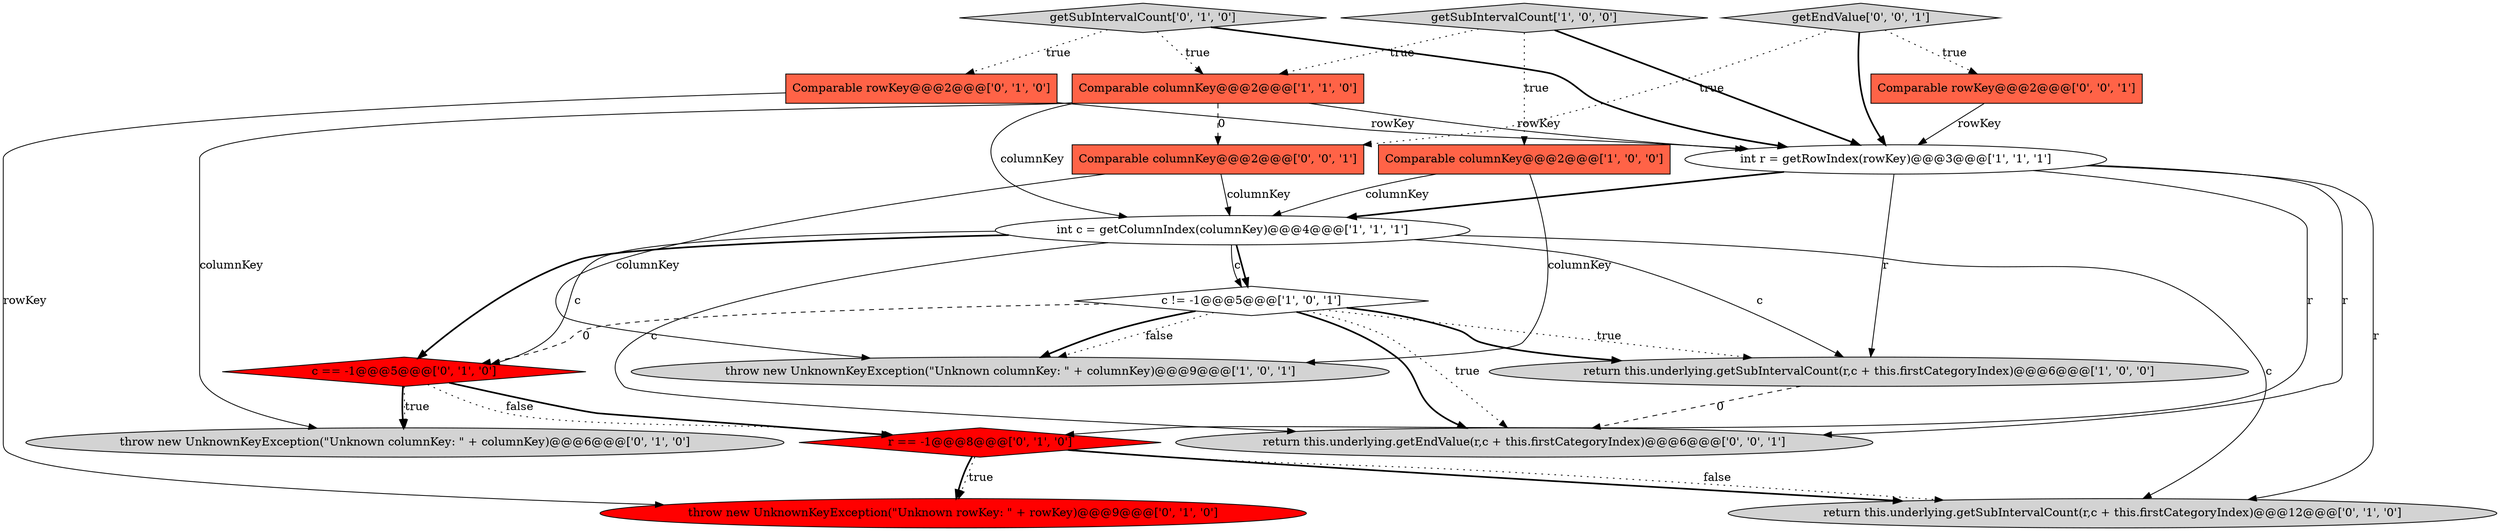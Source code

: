 digraph {
0 [style = filled, label = "throw new UnknownKeyException(\"Unknown columnKey: \" + columnKey)@@@9@@@['1', '0', '1']", fillcolor = lightgray, shape = ellipse image = "AAA0AAABBB1BBB"];
2 [style = filled, label = "int c = getColumnIndex(columnKey)@@@4@@@['1', '1', '1']", fillcolor = white, shape = ellipse image = "AAA0AAABBB1BBB"];
5 [style = filled, label = "return this.underlying.getSubIntervalCount(r,c + this.firstCategoryIndex)@@@6@@@['1', '0', '0']", fillcolor = lightgray, shape = ellipse image = "AAA0AAABBB1BBB"];
12 [style = filled, label = "throw new UnknownKeyException(\"Unknown columnKey: \" + columnKey)@@@6@@@['0', '1', '0']", fillcolor = lightgray, shape = ellipse image = "AAA0AAABBB2BBB"];
6 [style = filled, label = "c != -1@@@5@@@['1', '0', '1']", fillcolor = white, shape = diamond image = "AAA0AAABBB1BBB"];
10 [style = filled, label = "r == -1@@@8@@@['0', '1', '0']", fillcolor = red, shape = diamond image = "AAA1AAABBB2BBB"];
14 [style = filled, label = "getSubIntervalCount['0', '1', '0']", fillcolor = lightgray, shape = diamond image = "AAA0AAABBB2BBB"];
15 [style = filled, label = "Comparable rowKey@@@2@@@['0', '0', '1']", fillcolor = tomato, shape = box image = "AAA0AAABBB3BBB"];
16 [style = filled, label = "Comparable columnKey@@@2@@@['0', '0', '1']", fillcolor = tomato, shape = box image = "AAA0AAABBB3BBB"];
9 [style = filled, label = "return this.underlying.getSubIntervalCount(r,c + this.firstCategoryIndex)@@@12@@@['0', '1', '0']", fillcolor = lightgray, shape = ellipse image = "AAA0AAABBB2BBB"];
7 [style = filled, label = "getSubIntervalCount['1', '0', '0']", fillcolor = lightgray, shape = diamond image = "AAA0AAABBB1BBB"];
1 [style = filled, label = "int r = getRowIndex(rowKey)@@@3@@@['1', '1', '1']", fillcolor = white, shape = ellipse image = "AAA0AAABBB1BBB"];
13 [style = filled, label = "c == -1@@@5@@@['0', '1', '0']", fillcolor = red, shape = diamond image = "AAA1AAABBB2BBB"];
4 [style = filled, label = "Comparable columnKey@@@2@@@['1', '1', '0']", fillcolor = tomato, shape = box image = "AAA0AAABBB1BBB"];
3 [style = filled, label = "Comparable columnKey@@@2@@@['1', '0', '0']", fillcolor = tomato, shape = box image = "AAA0AAABBB1BBB"];
8 [style = filled, label = "Comparable rowKey@@@2@@@['0', '1', '0']", fillcolor = tomato, shape = box image = "AAA0AAABBB2BBB"];
17 [style = filled, label = "getEndValue['0', '0', '1']", fillcolor = lightgray, shape = diamond image = "AAA0AAABBB3BBB"];
11 [style = filled, label = "throw new UnknownKeyException(\"Unknown rowKey: \" + rowKey)@@@9@@@['0', '1', '0']", fillcolor = red, shape = ellipse image = "AAA1AAABBB2BBB"];
18 [style = filled, label = "return this.underlying.getEndValue(r,c + this.firstCategoryIndex)@@@6@@@['0', '0', '1']", fillcolor = lightgray, shape = ellipse image = "AAA0AAABBB3BBB"];
13->10 [style = bold, label=""];
6->0 [style = dotted, label="false"];
7->1 [style = bold, label=""];
4->12 [style = solid, label="columnKey"];
4->16 [style = dashed, label="0"];
17->1 [style = bold, label=""];
13->12 [style = dotted, label="true"];
2->6 [style = bold, label=""];
6->18 [style = bold, label=""];
2->9 [style = solid, label="c"];
6->0 [style = bold, label=""];
16->2 [style = solid, label="columnKey"];
2->13 [style = solid, label="c"];
4->1 [style = solid, label="rowKey"];
5->18 [style = dashed, label="0"];
3->2 [style = solid, label="columnKey"];
14->1 [style = bold, label=""];
2->13 [style = bold, label=""];
17->16 [style = dotted, label="true"];
3->0 [style = solid, label="columnKey"];
6->5 [style = bold, label=""];
2->18 [style = solid, label="c"];
8->1 [style = solid, label="rowKey"];
13->12 [style = bold, label=""];
10->11 [style = bold, label=""];
6->18 [style = dotted, label="true"];
17->15 [style = dotted, label="true"];
6->13 [style = dashed, label="0"];
1->5 [style = solid, label="r"];
1->10 [style = solid, label="r"];
7->3 [style = dotted, label="true"];
10->11 [style = dotted, label="true"];
2->6 [style = solid, label="c"];
1->18 [style = solid, label="r"];
7->4 [style = dotted, label="true"];
8->11 [style = solid, label="rowKey"];
14->8 [style = dotted, label="true"];
15->1 [style = solid, label="rowKey"];
16->0 [style = solid, label="columnKey"];
1->9 [style = solid, label="r"];
1->2 [style = bold, label=""];
10->9 [style = bold, label=""];
13->10 [style = dotted, label="false"];
10->9 [style = dotted, label="false"];
14->4 [style = dotted, label="true"];
4->2 [style = solid, label="columnKey"];
6->5 [style = dotted, label="true"];
2->5 [style = solid, label="c"];
}
